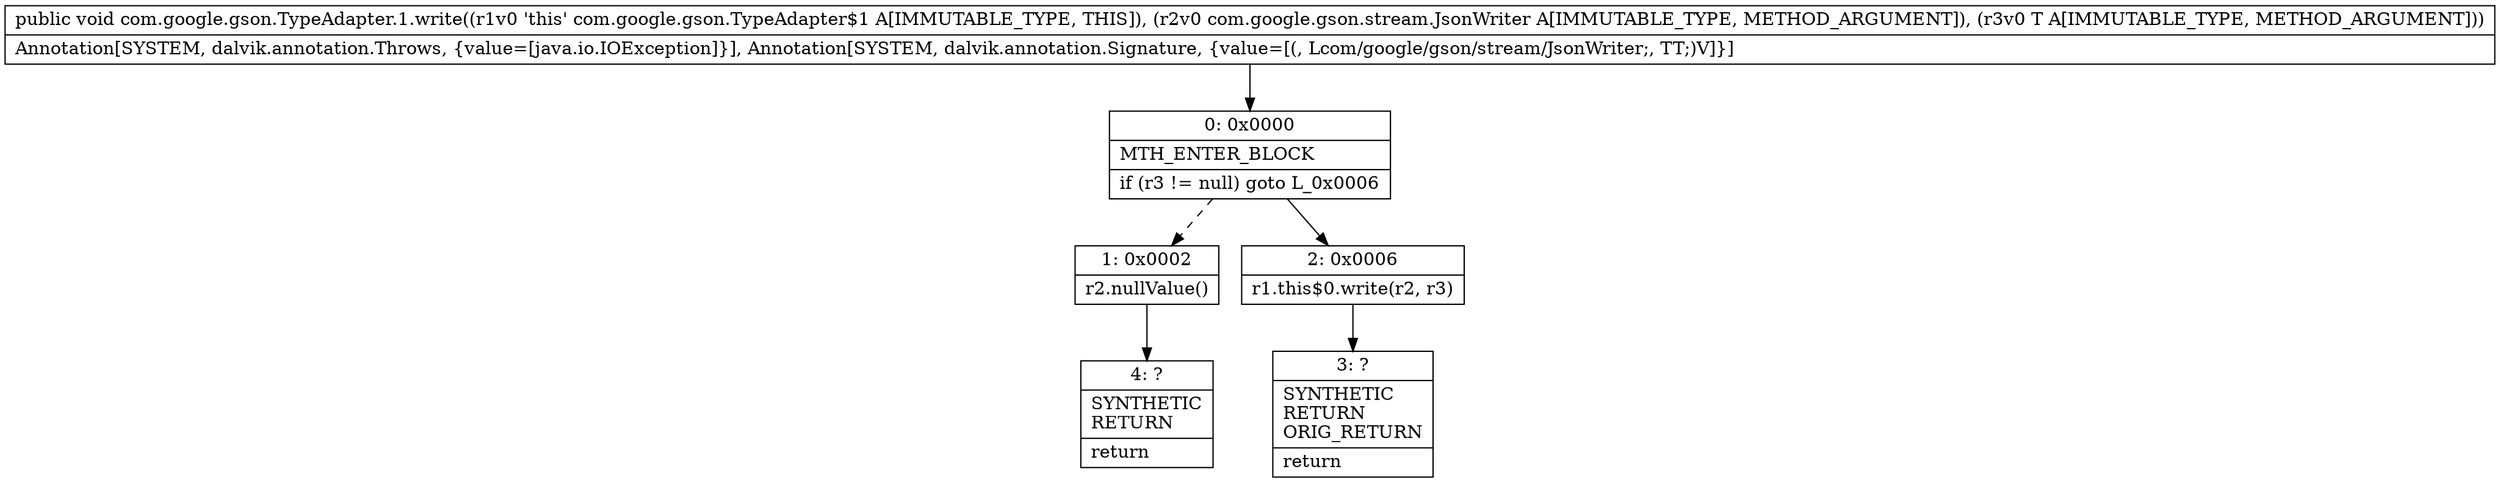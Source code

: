 digraph "CFG forcom.google.gson.TypeAdapter.1.write(Lcom\/google\/gson\/stream\/JsonWriter;Ljava\/lang\/Object;)V" {
Node_0 [shape=record,label="{0\:\ 0x0000|MTH_ENTER_BLOCK\l|if (r3 != null) goto L_0x0006\l}"];
Node_1 [shape=record,label="{1\:\ 0x0002|r2.nullValue()\l}"];
Node_2 [shape=record,label="{2\:\ 0x0006|r1.this$0.write(r2, r3)\l}"];
Node_3 [shape=record,label="{3\:\ ?|SYNTHETIC\lRETURN\lORIG_RETURN\l|return\l}"];
Node_4 [shape=record,label="{4\:\ ?|SYNTHETIC\lRETURN\l|return\l}"];
MethodNode[shape=record,label="{public void com.google.gson.TypeAdapter.1.write((r1v0 'this' com.google.gson.TypeAdapter$1 A[IMMUTABLE_TYPE, THIS]), (r2v0 com.google.gson.stream.JsonWriter A[IMMUTABLE_TYPE, METHOD_ARGUMENT]), (r3v0 T A[IMMUTABLE_TYPE, METHOD_ARGUMENT]))  | Annotation[SYSTEM, dalvik.annotation.Throws, \{value=[java.io.IOException]\}], Annotation[SYSTEM, dalvik.annotation.Signature, \{value=[(, Lcom\/google\/gson\/stream\/JsonWriter;, TT;)V]\}]\l}"];
MethodNode -> Node_0;
Node_0 -> Node_1[style=dashed];
Node_0 -> Node_2;
Node_1 -> Node_4;
Node_2 -> Node_3;
}

